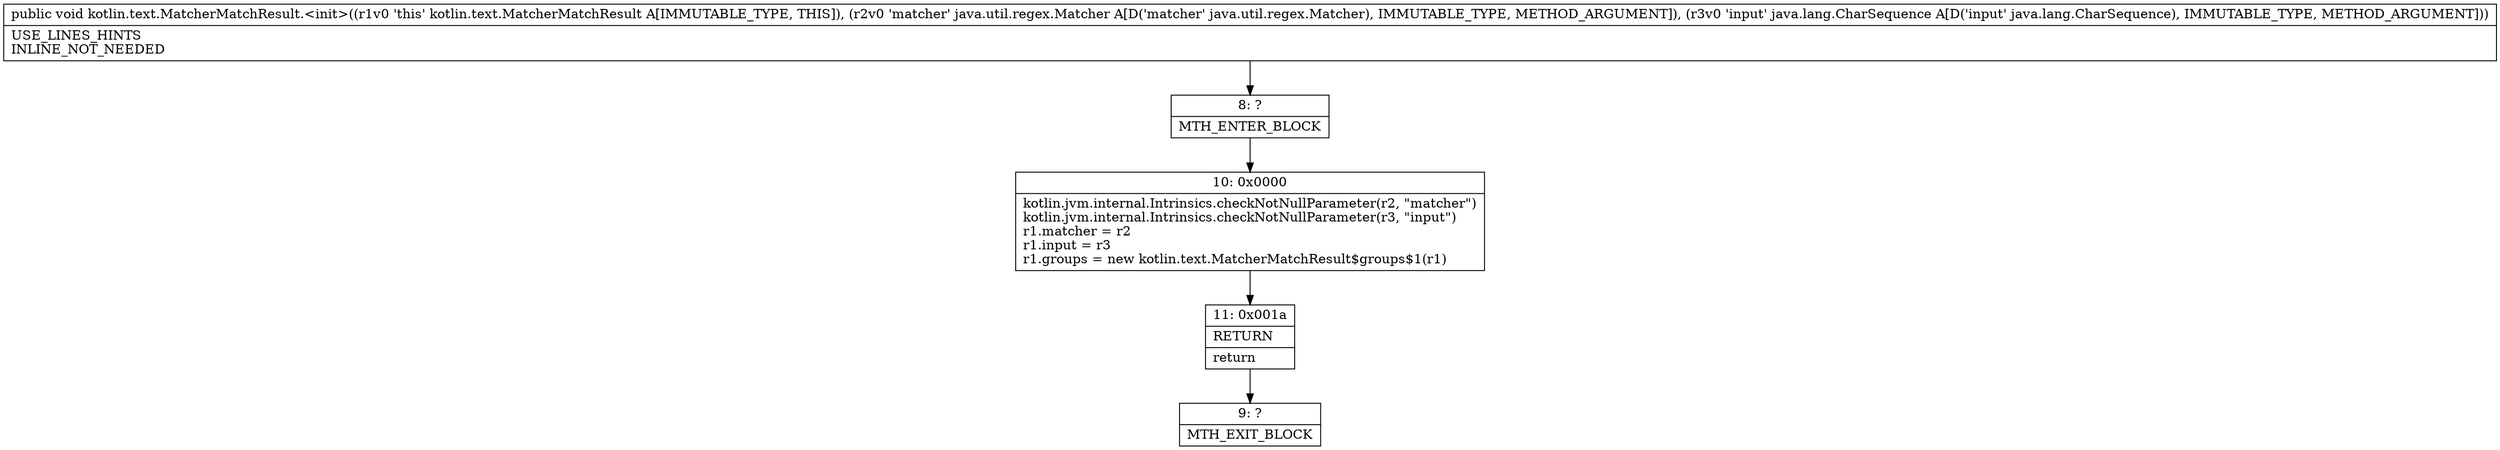 digraph "CFG forkotlin.text.MatcherMatchResult.\<init\>(Ljava\/util\/regex\/Matcher;Ljava\/lang\/CharSequence;)V" {
Node_8 [shape=record,label="{8\:\ ?|MTH_ENTER_BLOCK\l}"];
Node_10 [shape=record,label="{10\:\ 0x0000|kotlin.jvm.internal.Intrinsics.checkNotNullParameter(r2, \"matcher\")\lkotlin.jvm.internal.Intrinsics.checkNotNullParameter(r3, \"input\")\lr1.matcher = r2\lr1.input = r3\lr1.groups = new kotlin.text.MatcherMatchResult$groups$1(r1)\l}"];
Node_11 [shape=record,label="{11\:\ 0x001a|RETURN\l|return\l}"];
Node_9 [shape=record,label="{9\:\ ?|MTH_EXIT_BLOCK\l}"];
MethodNode[shape=record,label="{public void kotlin.text.MatcherMatchResult.\<init\>((r1v0 'this' kotlin.text.MatcherMatchResult A[IMMUTABLE_TYPE, THIS]), (r2v0 'matcher' java.util.regex.Matcher A[D('matcher' java.util.regex.Matcher), IMMUTABLE_TYPE, METHOD_ARGUMENT]), (r3v0 'input' java.lang.CharSequence A[D('input' java.lang.CharSequence), IMMUTABLE_TYPE, METHOD_ARGUMENT]))  | USE_LINES_HINTS\lINLINE_NOT_NEEDED\l}"];
MethodNode -> Node_8;Node_8 -> Node_10;
Node_10 -> Node_11;
Node_11 -> Node_9;
}

